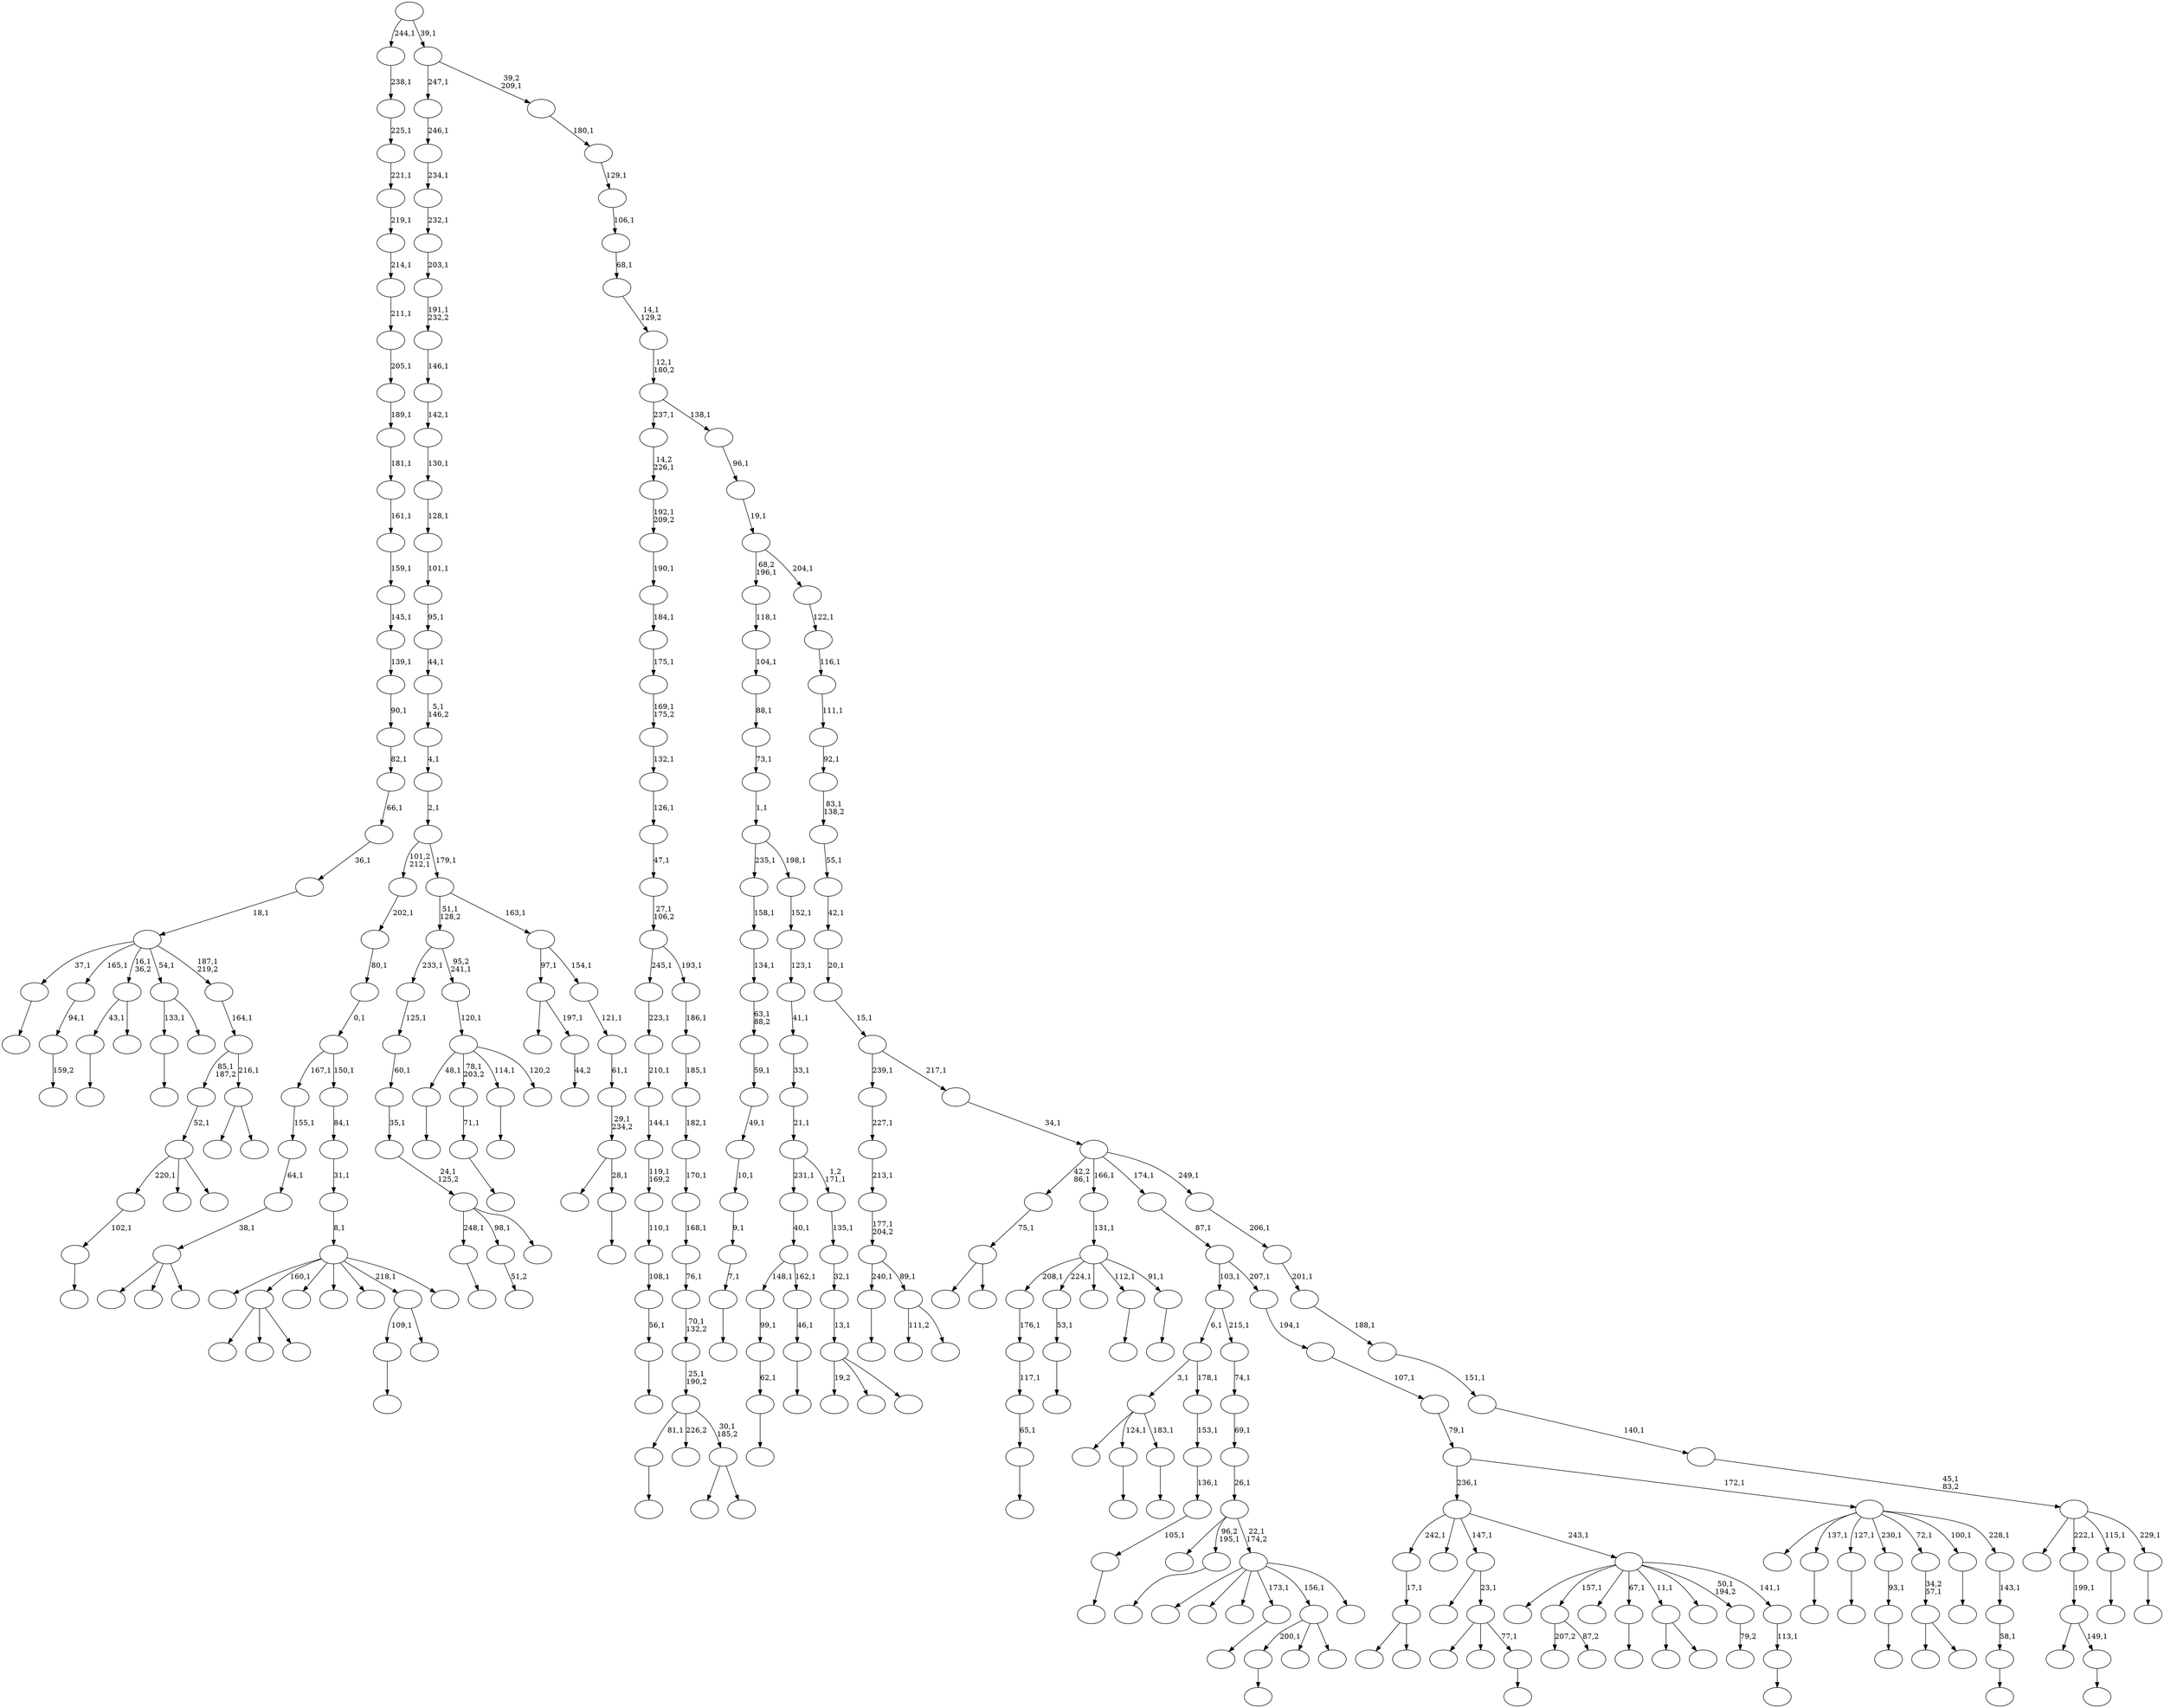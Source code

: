 digraph T {
	350 [label=""]
	349 [label=""]
	348 [label=""]
	347 [label=""]
	346 [label=""]
	345 [label=""]
	344 [label=""]
	343 [label=""]
	342 [label=""]
	341 [label=""]
	340 [label=""]
	339 [label=""]
	338 [label=""]
	337 [label=""]
	336 [label=""]
	335 [label=""]
	334 [label=""]
	333 [label=""]
	332 [label=""]
	331 [label=""]
	330 [label=""]
	329 [label=""]
	328 [label=""]
	327 [label=""]
	326 [label=""]
	325 [label=""]
	324 [label=""]
	323 [label=""]
	322 [label=""]
	321 [label=""]
	320 [label=""]
	319 [label=""]
	318 [label=""]
	317 [label=""]
	316 [label=""]
	315 [label=""]
	314 [label=""]
	313 [label=""]
	312 [label=""]
	311 [label=""]
	310 [label=""]
	309 [label=""]
	308 [label=""]
	307 [label=""]
	306 [label=""]
	305 [label=""]
	304 [label=""]
	303 [label=""]
	302 [label=""]
	301 [label=""]
	300 [label=""]
	299 [label=""]
	298 [label=""]
	297 [label=""]
	296 [label=""]
	295 [label=""]
	294 [label=""]
	293 [label=""]
	292 [label=""]
	291 [label=""]
	290 [label=""]
	289 [label=""]
	288 [label=""]
	287 [label=""]
	286 [label=""]
	285 [label=""]
	284 [label=""]
	283 [label=""]
	282 [label=""]
	281 [label=""]
	280 [label=""]
	279 [label=""]
	278 [label=""]
	277 [label=""]
	276 [label=""]
	275 [label=""]
	274 [label=""]
	273 [label=""]
	272 [label=""]
	271 [label=""]
	270 [label=""]
	269 [label=""]
	268 [label=""]
	267 [label=""]
	266 [label=""]
	265 [label=""]
	264 [label=""]
	263 [label=""]
	262 [label=""]
	261 [label=""]
	260 [label=""]
	259 [label=""]
	258 [label=""]
	257 [label=""]
	256 [label=""]
	255 [label=""]
	254 [label=""]
	253 [label=""]
	252 [label=""]
	251 [label=""]
	250 [label=""]
	249 [label=""]
	248 [label=""]
	247 [label=""]
	246 [label=""]
	245 [label=""]
	244 [label=""]
	243 [label=""]
	242 [label=""]
	241 [label=""]
	240 [label=""]
	239 [label=""]
	238 [label=""]
	237 [label=""]
	236 [label=""]
	235 [label=""]
	234 [label=""]
	233 [label=""]
	232 [label=""]
	231 [label=""]
	230 [label=""]
	229 [label=""]
	228 [label=""]
	227 [label=""]
	226 [label=""]
	225 [label=""]
	224 [label=""]
	223 [label=""]
	222 [label=""]
	221 [label=""]
	220 [label=""]
	219 [label=""]
	218 [label=""]
	217 [label=""]
	216 [label=""]
	215 [label=""]
	214 [label=""]
	213 [label=""]
	212 [label=""]
	211 [label=""]
	210 [label=""]
	209 [label=""]
	208 [label=""]
	207 [label=""]
	206 [label=""]
	205 [label=""]
	204 [label=""]
	203 [label=""]
	202 [label=""]
	201 [label=""]
	200 [label=""]
	199 [label=""]
	198 [label=""]
	197 [label=""]
	196 [label=""]
	195 [label=""]
	194 [label=""]
	193 [label=""]
	192 [label=""]
	191 [label=""]
	190 [label=""]
	189 [label=""]
	188 [label=""]
	187 [label=""]
	186 [label=""]
	185 [label=""]
	184 [label=""]
	183 [label=""]
	182 [label=""]
	181 [label=""]
	180 [label=""]
	179 [label=""]
	178 [label=""]
	177 [label=""]
	176 [label=""]
	175 [label=""]
	174 [label=""]
	173 [label=""]
	172 [label=""]
	171 [label=""]
	170 [label=""]
	169 [label=""]
	168 [label=""]
	167 [label=""]
	166 [label=""]
	165 [label=""]
	164 [label=""]
	163 [label=""]
	162 [label=""]
	161 [label=""]
	160 [label=""]
	159 [label=""]
	158 [label=""]
	157 [label=""]
	156 [label=""]
	155 [label=""]
	154 [label=""]
	153 [label=""]
	152 [label=""]
	151 [label=""]
	150 [label=""]
	149 [label=""]
	148 [label=""]
	147 [label=""]
	146 [label=""]
	145 [label=""]
	144 [label=""]
	143 [label=""]
	142 [label=""]
	141 [label=""]
	140 [label=""]
	139 [label=""]
	138 [label=""]
	137 [label=""]
	136 [label=""]
	135 [label=""]
	134 [label=""]
	133 [label=""]
	132 [label=""]
	131 [label=""]
	130 [label=""]
	129 [label=""]
	128 [label=""]
	127 [label=""]
	126 [label=""]
	125 [label=""]
	124 [label=""]
	123 [label=""]
	122 [label=""]
	121 [label=""]
	120 [label=""]
	119 [label=""]
	118 [label=""]
	117 [label=""]
	116 [label=""]
	115 [label=""]
	114 [label=""]
	113 [label=""]
	112 [label=""]
	111 [label=""]
	110 [label=""]
	109 [label=""]
	108 [label=""]
	107 [label=""]
	106 [label=""]
	105 [label=""]
	104 [label=""]
	103 [label=""]
	102 [label=""]
	101 [label=""]
	100 [label=""]
	99 [label=""]
	98 [label=""]
	97 [label=""]
	96 [label=""]
	95 [label=""]
	94 [label=""]
	93 [label=""]
	92 [label=""]
	91 [label=""]
	90 [label=""]
	89 [label=""]
	88 [label=""]
	87 [label=""]
	86 [label=""]
	85 [label=""]
	84 [label=""]
	83 [label=""]
	82 [label=""]
	81 [label=""]
	80 [label=""]
	79 [label=""]
	78 [label=""]
	77 [label=""]
	76 [label=""]
	75 [label=""]
	74 [label=""]
	73 [label=""]
	72 [label=""]
	71 [label=""]
	70 [label=""]
	69 [label=""]
	68 [label=""]
	67 [label=""]
	66 [label=""]
	65 [label=""]
	64 [label=""]
	63 [label=""]
	62 [label=""]
	61 [label=""]
	60 [label=""]
	59 [label=""]
	58 [label=""]
	57 [label=""]
	56 [label=""]
	55 [label=""]
	54 [label=""]
	53 [label=""]
	52 [label=""]
	51 [label=""]
	50 [label=""]
	49 [label=""]
	48 [label=""]
	47 [label=""]
	46 [label=""]
	45 [label=""]
	44 [label=""]
	43 [label=""]
	42 [label=""]
	41 [label=""]
	40 [label=""]
	39 [label=""]
	38 [label=""]
	37 [label=""]
	36 [label=""]
	35 [label=""]
	34 [label=""]
	33 [label=""]
	32 [label=""]
	31 [label=""]
	30 [label=""]
	29 [label=""]
	28 [label=""]
	27 [label=""]
	26 [label=""]
	25 [label=""]
	24 [label=""]
	23 [label=""]
	22 [label=""]
	21 [label=""]
	20 [label=""]
	19 [label=""]
	18 [label=""]
	17 [label=""]
	16 [label=""]
	15 [label=""]
	14 [label=""]
	13 [label=""]
	12 [label=""]
	11 [label=""]
	10 [label=""]
	9 [label=""]
	8 [label=""]
	7 [label=""]
	6 [label=""]
	5 [label=""]
	4 [label=""]
	3 [label=""]
	2 [label=""]
	1 [label=""]
	0 [label=""]
	347 -> 348 [label=""]
	346 -> 347 [label="102,1"]
	342 -> 343 [label=""]
	333 -> 334 [label=""]
	331 -> 332 [label=""]
	329 -> 330 [label=""]
	328 -> 344 [label=""]
	328 -> 333 [label="124,1"]
	328 -> 329 [label="183,1"]
	326 -> 327 [label=""]
	321 -> 322 [label=""]
	318 -> 319 [label=""]
	317 -> 318 [label="7,1"]
	316 -> 317 [label="9,1"]
	315 -> 316 [label="10,1"]
	314 -> 315 [label="49,1"]
	313 -> 314 [label="59,1"]
	312 -> 313 [label="63,1\n88,2"]
	311 -> 312 [label="134,1"]
	310 -> 311 [label="158,1"]
	308 -> 309 [label=""]
	303 -> 338 [label=""]
	303 -> 304 [label=""]
	302 -> 303 [label="17,1"]
	299 -> 300 [label=""]
	296 -> 297 [label="51,2"]
	294 -> 295 [label=""]
	293 -> 340 [label=""]
	293 -> 294 [label="149,1"]
	292 -> 293 [label="199,1"]
	289 -> 325 [label="207,2"]
	289 -> 290 [label="87,2"]
	286 -> 287 [label=""]
	283 -> 284 [label=""]
	280 -> 281 [label=""]
	279 -> 280 [label="65,1"]
	278 -> 279 [label="117,1"]
	277 -> 278 [label="176,1"]
	275 -> 276 [label=""]
	272 -> 273 [label=""]
	268 -> 269 [label=""]
	267 -> 268 [label="62,1"]
	266 -> 267 [label="99,1"]
	264 -> 265 [label=""]
	263 -> 264 [label="53,1"]
	261 -> 298 [label=""]
	261 -> 291 [label=""]
	261 -> 262 [label=""]
	259 -> 336 [label=""]
	259 -> 260 [label=""]
	257 -> 258 [label="44,2"]
	256 -> 337 [label=""]
	256 -> 257 [label="197,1"]
	253 -> 254 [label=""]
	252 -> 253 [label="56,1"]
	251 -> 252 [label="108,1"]
	250 -> 251 [label="110,1"]
	249 -> 250 [label="119,1\n169,2"]
	248 -> 249 [label="144,1"]
	247 -> 248 [label="210,1"]
	246 -> 247 [label="223,1"]
	244 -> 245 [label=""]
	242 -> 243 [label=""]
	241 -> 242 [label="71,1"]
	238 -> 239 [label="159,2"]
	237 -> 238 [label="94,1"]
	235 -> 341 [label=""]
	235 -> 271 [label=""]
	235 -> 236 [label=""]
	234 -> 235 [label="38,1"]
	233 -> 234 [label="64,1"]
	232 -> 233 [label="155,1"]
	230 -> 346 [label="220,1"]
	230 -> 320 [label=""]
	230 -> 231 [label=""]
	229 -> 230 [label="52,1"]
	225 -> 321 [label="248,1"]
	225 -> 296 [label="98,1"]
	225 -> 226 [label=""]
	224 -> 225 [label="24,1\n125,2"]
	223 -> 224 [label="35,1"]
	222 -> 223 [label="60,1"]
	221 -> 222 [label="125,1"]
	218 -> 219 [label=""]
	217 -> 218 [label="105,1"]
	216 -> 217 [label="136,1"]
	215 -> 216 [label="153,1"]
	214 -> 328 [label="3,1"]
	214 -> 215 [label="178,1"]
	212 -> 213 [label=""]
	211 -> 212 [label="46,1"]
	210 -> 266 [label="148,1"]
	210 -> 211 [label="162,1"]
	209 -> 210 [label="40,1"]
	206 -> 207 [label=""]
	202 -> 203 [label=""]
	199 -> 200 [label=""]
	197 -> 198 [label=""]
	195 -> 274 [label=""]
	195 -> 196 [label=""]
	194 -> 308 [label="81,1"]
	194 -> 306 [label="226,2"]
	194 -> 195 [label="30,1\n185,2"]
	193 -> 194 [label="25,1\n190,2"]
	192 -> 193 [label="70,1\n132,2"]
	191 -> 192 [label="76,1"]
	190 -> 191 [label="168,1"]
	189 -> 190 [label="170,1"]
	188 -> 189 [label="182,1"]
	187 -> 188 [label="185,1"]
	186 -> 187 [label="186,1"]
	185 -> 246 [label="245,1"]
	185 -> 186 [label="193,1"]
	184 -> 185 [label="27,1\n106,2"]
	183 -> 184 [label="47,1"]
	182 -> 183 [label="126,1"]
	181 -> 182 [label="132,1"]
	180 -> 181 [label="169,1\n175,2"]
	179 -> 180 [label="175,1"]
	178 -> 179 [label="184,1"]
	177 -> 178 [label="190,1"]
	176 -> 177 [label="192,1\n209,2"]
	175 -> 176 [label="14,2\n226,1"]
	172 -> 173 [label=""]
	170 -> 171 [label=""]
	168 -> 286 [label="43,1"]
	168 -> 169 [label=""]
	166 -> 244 [label="48,1"]
	166 -> 241 [label="78,1\n203,2"]
	166 -> 199 [label="114,1"]
	166 -> 167 [label="120,2"]
	165 -> 166 [label="120,1"]
	164 -> 221 [label="233,1"]
	164 -> 165 [label="95,2\n241,1"]
	162 -> 163 [label=""]
	161 -> 162 [label="93,1"]
	157 -> 174 [label=""]
	157 -> 158 [label=""]
	156 -> 157 [label="75,1"]
	154 -> 283 [label="109,1"]
	154 -> 155 [label=""]
	152 -> 305 [label="111,2"]
	152 -> 153 [label=""]
	151 -> 170 [label="240,1"]
	151 -> 152 [label="89,1"]
	150 -> 151 [label="177,1\n204,2"]
	149 -> 150 [label="213,1"]
	148 -> 149 [label="227,1"]
	146 -> 324 [label=""]
	146 -> 261 [label="160,1"]
	146 -> 228 [label=""]
	146 -> 220 [label=""]
	146 -> 160 [label=""]
	146 -> 154 [label="218,1"]
	146 -> 147 [label=""]
	145 -> 146 [label="8,1"]
	144 -> 145 [label="31,1"]
	143 -> 144 [label="84,1"]
	142 -> 232 [label="167,1"]
	142 -> 143 [label="150,1"]
	141 -> 142 [label="0,1"]
	140 -> 141 [label="80,1"]
	139 -> 140 [label="202,1"]
	137 -> 138 [label=""]
	136 -> 345 [label=""]
	136 -> 205 [label=""]
	136 -> 137 [label="77,1"]
	135 -> 159 [label=""]
	135 -> 136 [label="23,1"]
	133 -> 342 [label="200,1"]
	133 -> 208 [label=""]
	133 -> 134 [label=""]
	131 -> 132 [label=""]
	130 -> 277 [label="208,1"]
	130 -> 263 [label="224,1"]
	130 -> 227 [label=""]
	130 -> 202 [label="112,1"]
	130 -> 131 [label="91,1"]
	129 -> 130 [label="131,1"]
	127 -> 350 [label=""]
	127 -> 335 [label=""]
	127 -> 323 [label=""]
	127 -> 172 [label="173,1"]
	127 -> 133 [label="156,1"]
	127 -> 128 [label=""]
	126 -> 255 [label=""]
	126 -> 197 [label="96,2\n195,1"]
	126 -> 127 [label="22,1\n174,2"]
	125 -> 126 [label="26,1"]
	124 -> 125 [label="69,1"]
	123 -> 124 [label="74,1"]
	122 -> 214 [label="6,1"]
	122 -> 123 [label="215,1"]
	120 -> 121 [label="79,2"]
	118 -> 119 [label=""]
	117 -> 118 [label="113,1"]
	116 -> 339 [label=""]
	116 -> 289 [label="157,1"]
	116 -> 285 [label=""]
	116 -> 275 [label="67,1"]
	116 -> 259 [label="11,1"]
	116 -> 201 [label=""]
	116 -> 120 [label="50,1\n194,2"]
	116 -> 117 [label="141,1"]
	115 -> 302 [label="242,1"]
	115 -> 270 [label=""]
	115 -> 135 [label="147,1"]
	115 -> 116 [label="243,1"]
	113 -> 204 [label=""]
	113 -> 114 [label=""]
	112 -> 113 [label="34,2\n57,1"]
	110 -> 326 [label="133,1"]
	110 -> 111 [label=""]
	108 -> 109 [label=""]
	106 -> 107 [label=""]
	105 -> 106 [label="58,1"]
	104 -> 105 [label="143,1"]
	103 -> 301 [label=""]
	103 -> 299 [label="137,1"]
	103 -> 272 [label="127,1"]
	103 -> 161 [label="230,1"]
	103 -> 112 [label="72,1"]
	103 -> 108 [label="100,1"]
	103 -> 104 [label="228,1"]
	102 -> 115 [label="236,1"]
	102 -> 103 [label="172,1"]
	101 -> 102 [label="79,1"]
	100 -> 101 [label="107,1"]
	99 -> 100 [label="194,1"]
	98 -> 122 [label="103,1"]
	98 -> 99 [label="207,1"]
	97 -> 98 [label="87,1"]
	95 -> 307 [label="19,2"]
	95 -> 282 [label=""]
	95 -> 96 [label=""]
	94 -> 95 [label="13,1"]
	93 -> 94 [label="32,1"]
	92 -> 93 [label="135,1"]
	91 -> 209 [label="231,1"]
	91 -> 92 [label="1,2\n171,1"]
	90 -> 91 [label="21,1"]
	89 -> 90 [label="33,1"]
	88 -> 89 [label="41,1"]
	87 -> 88 [label="123,1"]
	86 -> 87 [label="152,1"]
	85 -> 310 [label="235,1"]
	85 -> 86 [label="198,1"]
	84 -> 85 [label="1,1"]
	83 -> 84 [label="73,1"]
	82 -> 83 [label="88,1"]
	81 -> 82 [label="104,1"]
	80 -> 81 [label="118,1"]
	78 -> 240 [label=""]
	78 -> 79 [label=""]
	77 -> 229 [label="85,1\n187,2"]
	77 -> 78 [label="216,1"]
	76 -> 77 [label="164,1"]
	75 -> 331 [label="37,1"]
	75 -> 237 [label="165,1"]
	75 -> 168 [label="16,1\n36,2"]
	75 -> 110 [label="54,1"]
	75 -> 76 [label="187,1\n219,2"]
	74 -> 75 [label="18,1"]
	73 -> 74 [label="36,1"]
	72 -> 73 [label="66,1"]
	71 -> 72 [label="82,1"]
	70 -> 71 [label="90,1"]
	69 -> 70 [label="139,1"]
	68 -> 69 [label="145,1"]
	67 -> 68 [label="159,1"]
	66 -> 67 [label="161,1"]
	65 -> 66 [label="181,1"]
	64 -> 65 [label="189,1"]
	63 -> 64 [label="205,1"]
	62 -> 63 [label="211,1"]
	61 -> 62 [label="214,1"]
	60 -> 61 [label="219,1"]
	59 -> 60 [label="221,1"]
	58 -> 59 [label="225,1"]
	57 -> 58 [label="238,1"]
	55 -> 56 [label=""]
	54 -> 288 [label=""]
	54 -> 55 [label="28,1"]
	53 -> 54 [label="29,1\n234,2"]
	52 -> 53 [label="61,1"]
	51 -> 52 [label="121,1"]
	50 -> 256 [label="97,1"]
	50 -> 51 [label="154,1"]
	49 -> 164 [label="51,1\n128,2"]
	49 -> 50 [label="163,1"]
	48 -> 139 [label="101,2\n212,1"]
	48 -> 49 [label="179,1"]
	47 -> 48 [label="2,1"]
	46 -> 47 [label="4,1"]
	45 -> 46 [label="5,1\n146,2"]
	44 -> 45 [label="44,1"]
	43 -> 44 [label="95,1"]
	42 -> 43 [label="101,1"]
	41 -> 42 [label="128,1"]
	40 -> 41 [label="130,1"]
	39 -> 40 [label="142,1"]
	38 -> 39 [label="146,1"]
	37 -> 38 [label="191,1\n232,2"]
	36 -> 37 [label="203,1"]
	35 -> 36 [label="232,1"]
	34 -> 35 [label="234,1"]
	33 -> 34 [label="246,1"]
	31 -> 32 [label=""]
	30 -> 349 [label=""]
	30 -> 292 [label="222,1"]
	30 -> 206 [label="115,1"]
	30 -> 31 [label="229,1"]
	29 -> 30 [label="45,1\n83,2"]
	28 -> 29 [label="140,1"]
	27 -> 28 [label="151,1"]
	26 -> 27 [label="188,1"]
	25 -> 26 [label="201,1"]
	24 -> 25 [label="206,1"]
	23 -> 156 [label="42,2\n86,1"]
	23 -> 129 [label="166,1"]
	23 -> 97 [label="174,1"]
	23 -> 24 [label="249,1"]
	22 -> 23 [label="34,1"]
	21 -> 148 [label="239,1"]
	21 -> 22 [label="217,1"]
	20 -> 21 [label="15,1"]
	19 -> 20 [label="20,1"]
	18 -> 19 [label="42,1"]
	17 -> 18 [label="55,1"]
	16 -> 17 [label="83,1\n138,2"]
	15 -> 16 [label="92,1"]
	14 -> 15 [label="111,1"]
	13 -> 14 [label="116,1"]
	12 -> 13 [label="122,1"]
	11 -> 80 [label="68,2\n196,1"]
	11 -> 12 [label="204,1"]
	10 -> 11 [label="19,1"]
	9 -> 10 [label="96,1"]
	8 -> 175 [label="237,1"]
	8 -> 9 [label="138,1"]
	7 -> 8 [label="12,1\n180,2"]
	6 -> 7 [label="14,1\n129,2"]
	5 -> 6 [label="68,1"]
	4 -> 5 [label="106,1"]
	3 -> 4 [label="129,1"]
	2 -> 3 [label="180,1"]
	1 -> 33 [label="247,1"]
	1 -> 2 [label="39,2\n209,1"]
	0 -> 57 [label="244,1"]
	0 -> 1 [label="39,1"]
}
